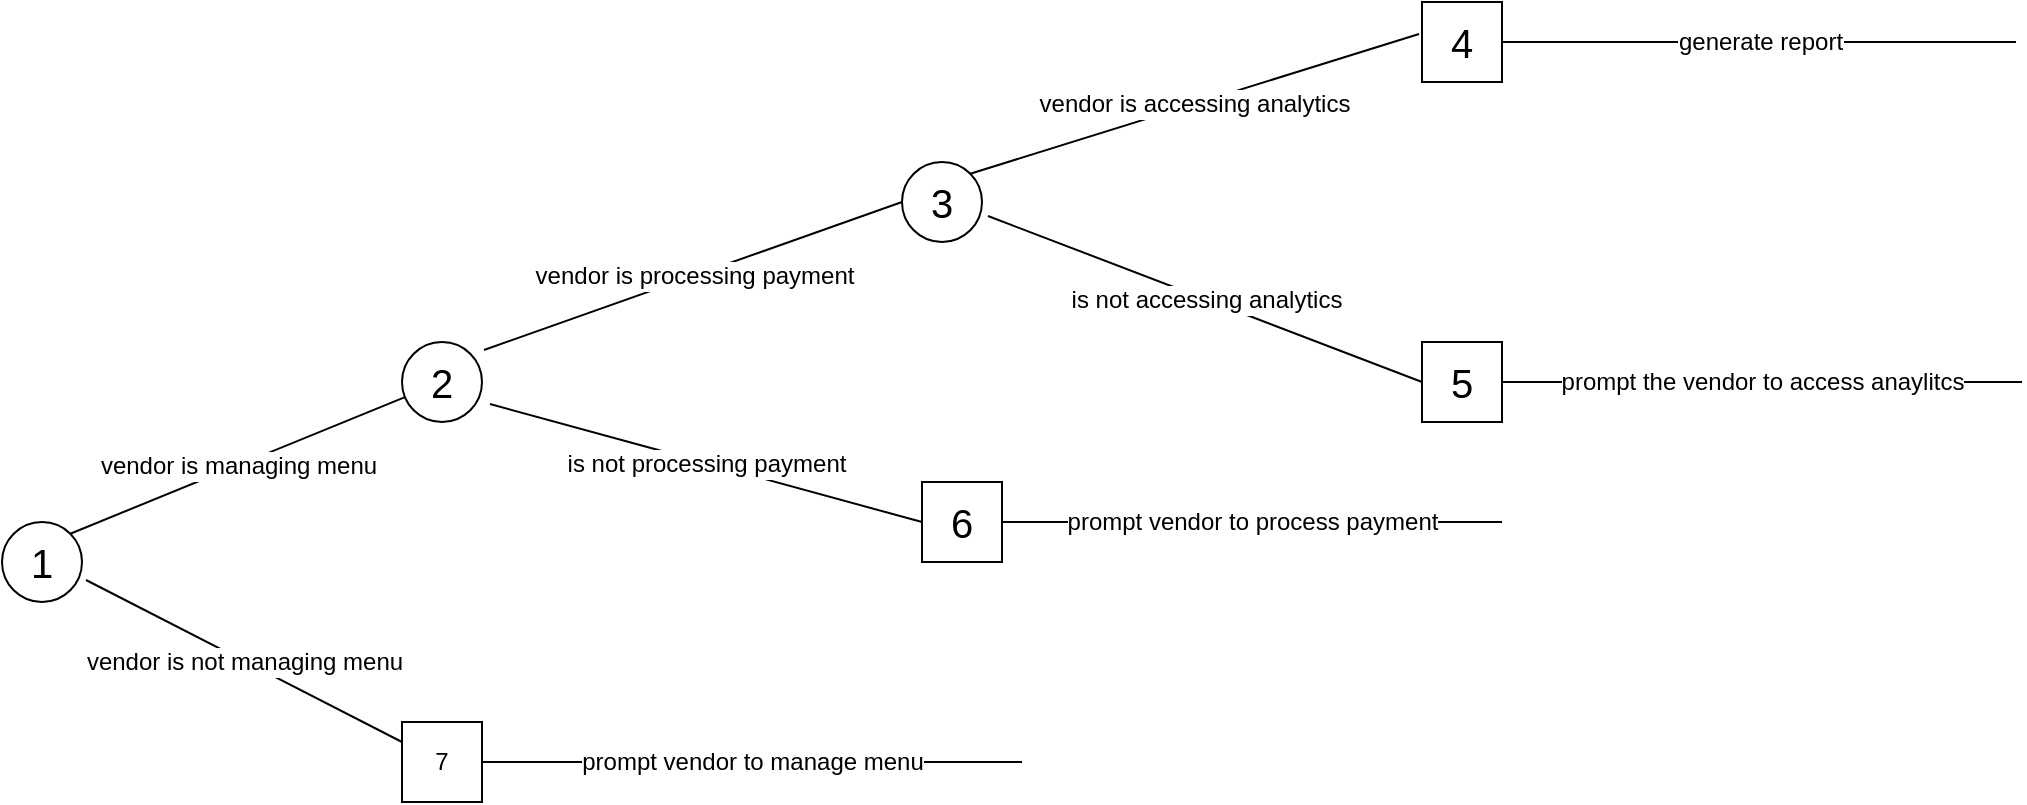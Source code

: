 <mxfile version="22.1.21" type="github">
  <diagram name="Page-1" id="9hcS2DYqAh6FRaS8nNOL">
    <mxGraphModel dx="880" dy="508" grid="1" gridSize="10" guides="1" tooltips="1" connect="1" arrows="1" fold="1" page="1" pageScale="1" pageWidth="850" pageHeight="1100" math="0" shadow="0">
      <root>
        <mxCell id="0" />
        <mxCell id="1" parent="0" />
        <mxCell id="LTdcXe1RzddpSa6wRSnc-1" value="1" style="ellipse;whiteSpace=wrap;html=1;aspect=fixed;fontSize=20;" vertex="1" parent="1">
          <mxGeometry x="20" y="260" width="40" height="40" as="geometry" />
        </mxCell>
        <mxCell id="LTdcXe1RzddpSa6wRSnc-2" value="vendor is not managing menu" style="endArrow=none;html=1;rounded=0;exitX=1.05;exitY=0.725;exitDx=0;exitDy=0;exitPerimeter=0;fontSize=12;entryX=0;entryY=0.25;entryDx=0;entryDy=0;" edge="1" parent="1" source="LTdcXe1RzddpSa6wRSnc-1" target="LTdcXe1RzddpSa6wRSnc-17">
          <mxGeometry width="50" height="50" relative="1" as="geometry">
            <mxPoint x="400" y="290" as="sourcePoint" />
            <mxPoint x="200" y="370" as="targetPoint" />
          </mxGeometry>
        </mxCell>
        <mxCell id="LTdcXe1RzddpSa6wRSnc-3" value="vendor is managing menu" style="endArrow=none;html=1;rounded=0;exitX=1;exitY=0;exitDx=0;exitDy=0;fontSize=12;" edge="1" parent="1" source="LTdcXe1RzddpSa6wRSnc-1" target="LTdcXe1RzddpSa6wRSnc-4">
          <mxGeometry width="50" height="50" relative="1" as="geometry">
            <mxPoint x="400" y="290" as="sourcePoint" />
            <mxPoint x="240" y="210" as="targetPoint" />
          </mxGeometry>
        </mxCell>
        <mxCell id="LTdcXe1RzddpSa6wRSnc-4" value="2" style="ellipse;whiteSpace=wrap;html=1;aspect=fixed;fontSize=20;" vertex="1" parent="1">
          <mxGeometry x="220" y="170" width="40" height="40" as="geometry" />
        </mxCell>
        <mxCell id="LTdcXe1RzddpSa6wRSnc-5" value="is not processing payment" style="endArrow=none;html=1;rounded=0;exitX=1.1;exitY=0.775;exitDx=0;exitDy=0;exitPerimeter=0;fontSize=12;entryX=0;entryY=0.5;entryDx=0;entryDy=0;" edge="1" parent="1" source="LTdcXe1RzddpSa6wRSnc-4" target="LTdcXe1RzddpSa6wRSnc-15">
          <mxGeometry width="50" height="50" relative="1" as="geometry">
            <mxPoint x="400" y="290" as="sourcePoint" />
            <mxPoint x="460" y="250" as="targetPoint" />
          </mxGeometry>
        </mxCell>
        <mxCell id="LTdcXe1RzddpSa6wRSnc-6" value="vendor is processing payment" style="endArrow=none;html=1;rounded=0;exitX=1.025;exitY=0.1;exitDx=0;exitDy=0;exitPerimeter=0;entryX=0;entryY=0.5;entryDx=0;entryDy=0;fontSize=12;" edge="1" parent="1" source="LTdcXe1RzddpSa6wRSnc-4" target="LTdcXe1RzddpSa6wRSnc-8">
          <mxGeometry width="50" height="50" relative="1" as="geometry">
            <mxPoint x="400" y="290" as="sourcePoint" />
            <mxPoint x="460" y="110" as="targetPoint" />
          </mxGeometry>
        </mxCell>
        <mxCell id="LTdcXe1RzddpSa6wRSnc-8" value="3" style="ellipse;whiteSpace=wrap;html=1;aspect=fixed;fontSize=20;" vertex="1" parent="1">
          <mxGeometry x="470" y="80" width="40" height="40" as="geometry" />
        </mxCell>
        <mxCell id="LTdcXe1RzddpSa6wRSnc-9" value="is not accessing analytics" style="endArrow=none;html=1;rounded=0;entryX=1.075;entryY=0.675;entryDx=0;entryDy=0;entryPerimeter=0;fontSize=12;exitX=0;exitY=0.5;exitDx=0;exitDy=0;" edge="1" parent="1" source="LTdcXe1RzddpSa6wRSnc-13" target="LTdcXe1RzddpSa6wRSnc-8">
          <mxGeometry width="50" height="50" relative="1" as="geometry">
            <mxPoint x="670" y="180" as="sourcePoint" />
            <mxPoint x="450" y="240" as="targetPoint" />
          </mxGeometry>
        </mxCell>
        <mxCell id="LTdcXe1RzddpSa6wRSnc-10" value="vendor is accessing analytics" style="endArrow=none;html=1;rounded=0;exitX=1;exitY=0;exitDx=0;exitDy=0;fontSize=12;entryX=-0.037;entryY=0.4;entryDx=0;entryDy=0;entryPerimeter=0;" edge="1" parent="1" source="LTdcXe1RzddpSa6wRSnc-8" target="LTdcXe1RzddpSa6wRSnc-11">
          <mxGeometry width="50" height="50" relative="1" as="geometry">
            <mxPoint x="400" y="290" as="sourcePoint" />
            <mxPoint x="650" y="40" as="targetPoint" />
          </mxGeometry>
        </mxCell>
        <mxCell id="LTdcXe1RzddpSa6wRSnc-11" value="4" style="whiteSpace=wrap;html=1;aspect=fixed;fontSize=20;" vertex="1" parent="1">
          <mxGeometry x="730" width="40" height="40" as="geometry" />
        </mxCell>
        <mxCell id="LTdcXe1RzddpSa6wRSnc-12" value="generate report" style="endArrow=none;html=1;rounded=0;entryX=1;entryY=0.5;entryDx=0;entryDy=0;fontSize=12;" edge="1" parent="1" target="LTdcXe1RzddpSa6wRSnc-11">
          <mxGeometry width="50" height="50" relative="1" as="geometry">
            <mxPoint x="1027" y="20" as="sourcePoint" />
            <mxPoint x="450" y="50" as="targetPoint" />
          </mxGeometry>
        </mxCell>
        <mxCell id="LTdcXe1RzddpSa6wRSnc-13" value="5" style="whiteSpace=wrap;html=1;aspect=fixed;fontSize=20;" vertex="1" parent="1">
          <mxGeometry x="730" y="170" width="40" height="40" as="geometry" />
        </mxCell>
        <mxCell id="LTdcXe1RzddpSa6wRSnc-14" value="prompt the vendor to access anaylitcs" style="endArrow=none;html=1;rounded=0;exitX=1;exitY=0.5;exitDx=0;exitDy=0;fontSize=12;" edge="1" parent="1" source="LTdcXe1RzddpSa6wRSnc-13">
          <mxGeometry width="50" height="50" relative="1" as="geometry">
            <mxPoint x="880" y="100" as="sourcePoint" />
            <mxPoint x="1030" y="190" as="targetPoint" />
          </mxGeometry>
        </mxCell>
        <mxCell id="LTdcXe1RzddpSa6wRSnc-15" value="6" style="whiteSpace=wrap;html=1;aspect=fixed;fontSize=20;" vertex="1" parent="1">
          <mxGeometry x="480" y="240" width="40" height="40" as="geometry" />
        </mxCell>
        <mxCell id="LTdcXe1RzddpSa6wRSnc-16" value="prompt vendor to process payment " style="endArrow=none;html=1;rounded=0;exitX=1;exitY=0.5;exitDx=0;exitDy=0;fontSize=12;" edge="1" parent="1" source="LTdcXe1RzddpSa6wRSnc-15">
          <mxGeometry width="50" height="50" relative="1" as="geometry">
            <mxPoint x="430" y="100" as="sourcePoint" />
            <mxPoint x="770" y="260" as="targetPoint" />
          </mxGeometry>
        </mxCell>
        <mxCell id="LTdcXe1RzddpSa6wRSnc-17" value="7" style="whiteSpace=wrap;html=1;aspect=fixed;" vertex="1" parent="1">
          <mxGeometry x="220" y="360" width="40" height="40" as="geometry" />
        </mxCell>
        <mxCell id="LTdcXe1RzddpSa6wRSnc-18" value="prompt vendor to manage menu" style="endArrow=none;html=1;rounded=0;exitX=1;exitY=0.5;exitDx=0;exitDy=0;fontSize=12;" edge="1" parent="1" source="LTdcXe1RzddpSa6wRSnc-17">
          <mxGeometry width="50" height="50" relative="1" as="geometry">
            <mxPoint x="430" y="350" as="sourcePoint" />
            <mxPoint x="530" y="380" as="targetPoint" />
          </mxGeometry>
        </mxCell>
      </root>
    </mxGraphModel>
  </diagram>
</mxfile>
